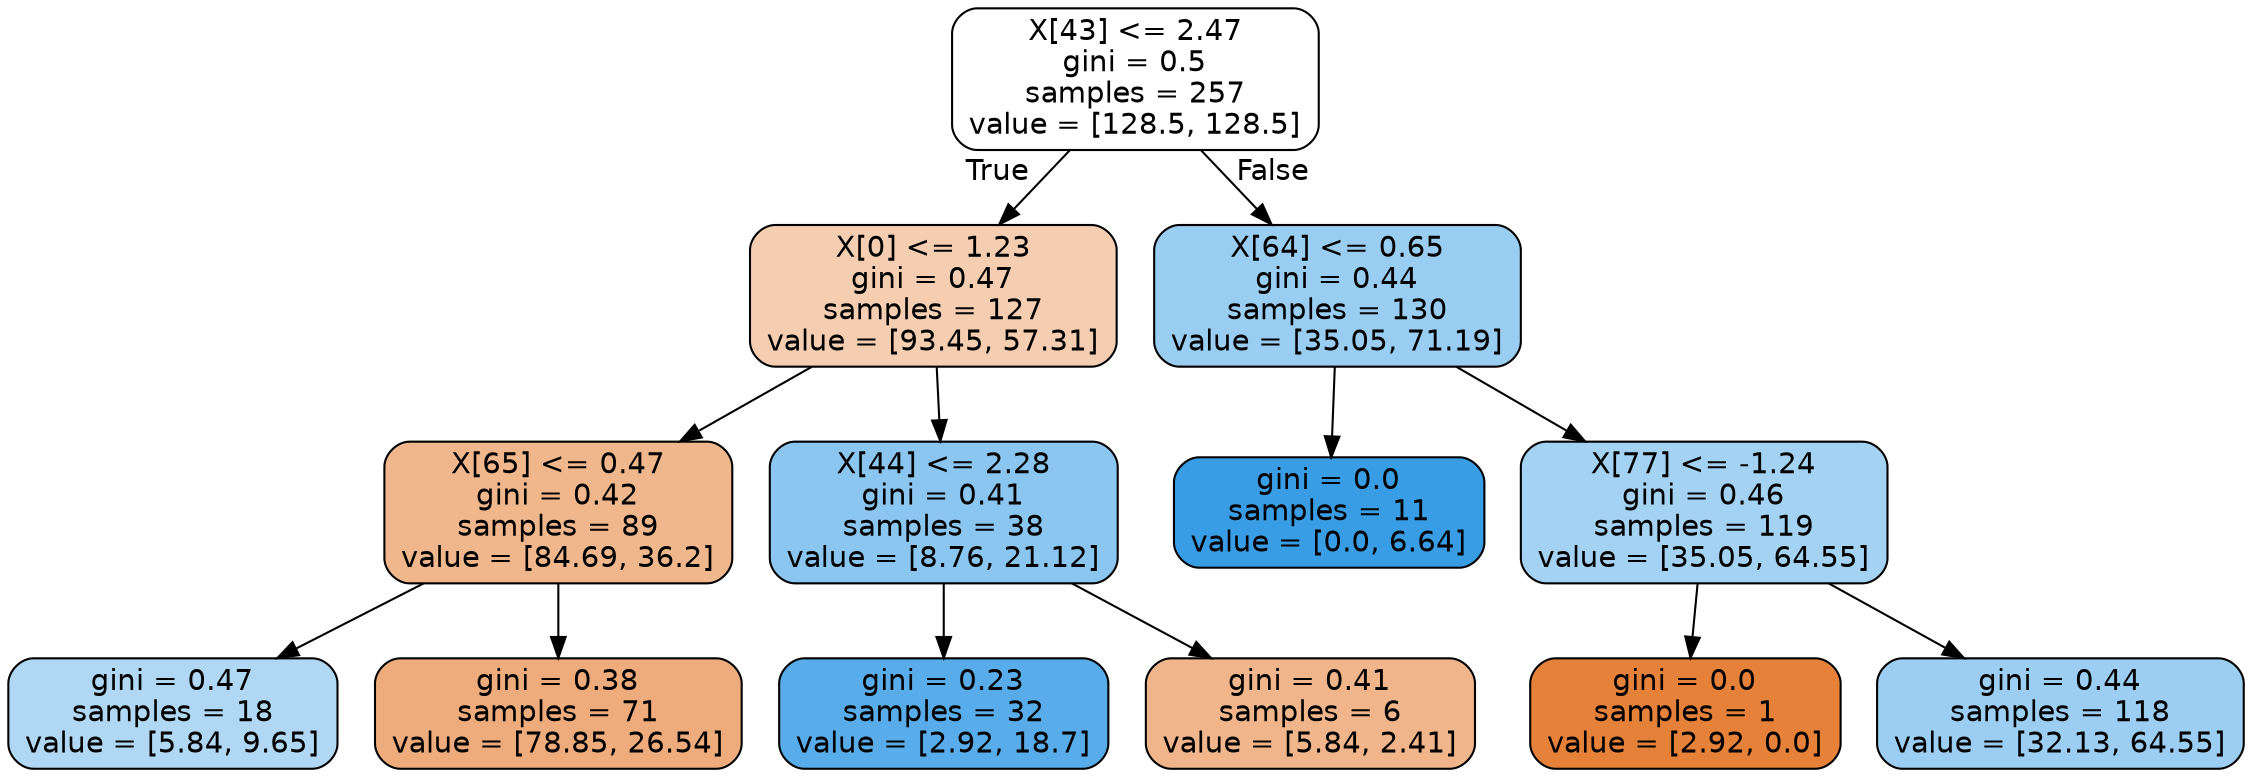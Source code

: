 digraph Tree {
node [shape=box, style="filled, rounded", color="black", fontname=helvetica] ;
edge [fontname=helvetica] ;
0 [label="X[43] <= 2.47\ngini = 0.5\nsamples = 257\nvalue = [128.5, 128.5]", fillcolor="#399de500"] ;
1 [label="X[0] <= 1.23\ngini = 0.47\nsamples = 127\nvalue = [93.45, 57.31]", fillcolor="#e5813963"] ;
0 -> 1 [labeldistance=2.5, labelangle=45, headlabel="True"] ;
2 [label="X[65] <= 0.47\ngini = 0.42\nsamples = 89\nvalue = [84.69, 36.2]", fillcolor="#e5813992"] ;
1 -> 2 ;
3 [label="gini = 0.47\nsamples = 18\nvalue = [5.84, 9.65]", fillcolor="#399de565"] ;
2 -> 3 ;
4 [label="gini = 0.38\nsamples = 71\nvalue = [78.85, 26.54]", fillcolor="#e58139a9"] ;
2 -> 4 ;
5 [label="X[44] <= 2.28\ngini = 0.41\nsamples = 38\nvalue = [8.76, 21.12]", fillcolor="#399de595"] ;
1 -> 5 ;
6 [label="gini = 0.23\nsamples = 32\nvalue = [2.92, 18.7]", fillcolor="#399de5d7"] ;
5 -> 6 ;
7 [label="gini = 0.41\nsamples = 6\nvalue = [5.84, 2.41]", fillcolor="#e5813996"] ;
5 -> 7 ;
8 [label="X[64] <= 0.65\ngini = 0.44\nsamples = 130\nvalue = [35.05, 71.19]", fillcolor="#399de581"] ;
0 -> 8 [labeldistance=2.5, labelangle=-45, headlabel="False"] ;
9 [label="gini = 0.0\nsamples = 11\nvalue = [0.0, 6.64]", fillcolor="#399de5ff"] ;
8 -> 9 ;
10 [label="X[77] <= -1.24\ngini = 0.46\nsamples = 119\nvalue = [35.05, 64.55]", fillcolor="#399de575"] ;
8 -> 10 ;
11 [label="gini = 0.0\nsamples = 1\nvalue = [2.92, 0.0]", fillcolor="#e58139ff"] ;
10 -> 11 ;
12 [label="gini = 0.44\nsamples = 118\nvalue = [32.13, 64.55]", fillcolor="#399de580"] ;
10 -> 12 ;
}